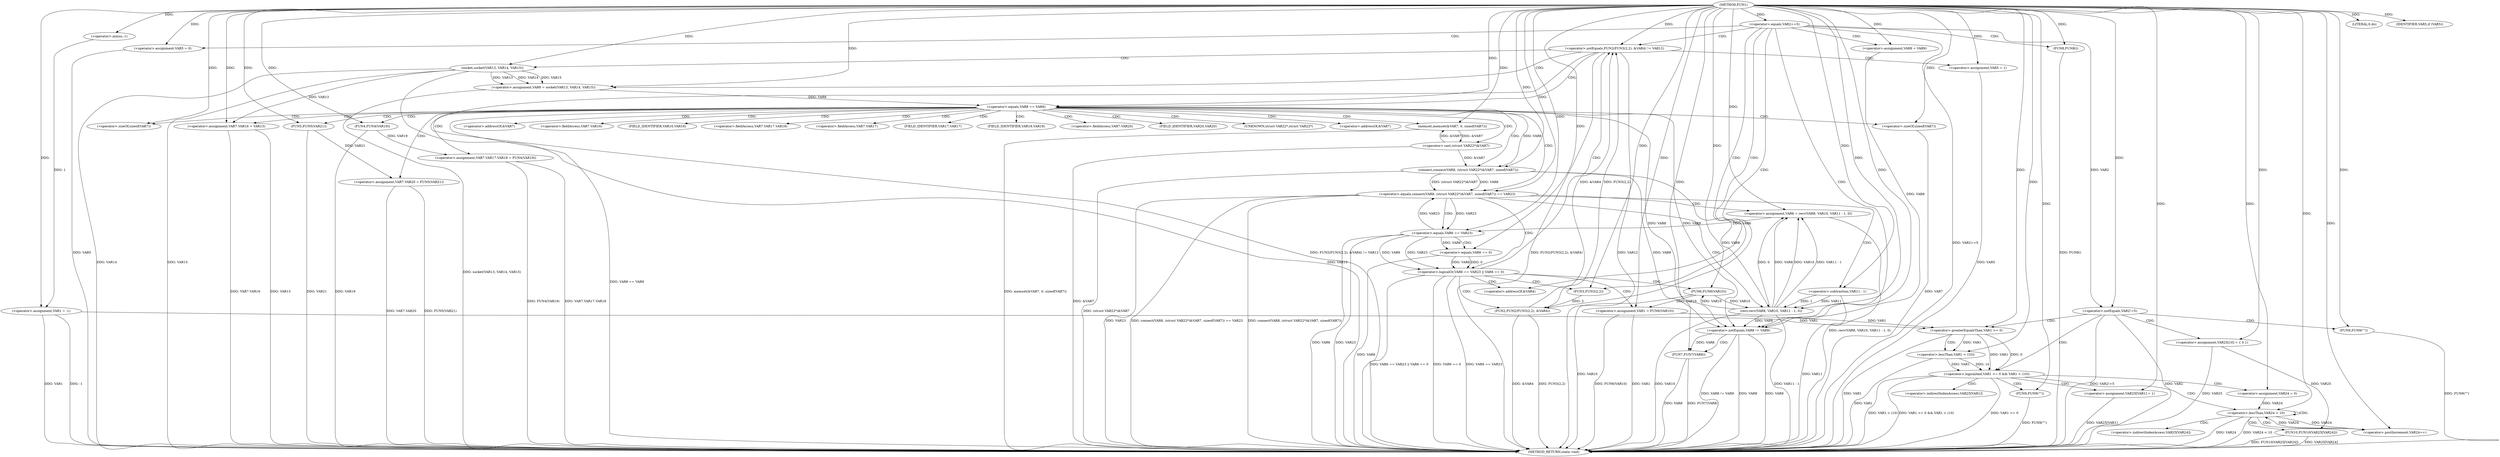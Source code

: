 digraph FUN1 {  
"1000100" [label = "(METHOD,FUN1)" ]
"1000272" [label = "(METHOD_RETURN,static void)" ]
"1000103" [label = "(<operator>.assignment,VAR1 = -1)" ]
"1000105" [label = "(<operator>.minus,-1)" ]
"1000108" [label = "(<operator>.equals,VAR2==5)" ]
"1000115" [label = "(<operator>.assignment,VAR5 = 0)" ]
"1000121" [label = "(<operator>.assignment,VAR8 = VAR9)" ]
"1000128" [label = "(<operator>.notEquals,FUN2(FUN3(2,2), &VAR4) != VAR12)" ]
"1000129" [label = "(FUN2,FUN2(FUN3(2,2), &VAR4))" ]
"1000130" [label = "(FUN3,FUN3(2,2))" ]
"1000138" [label = "(<operator>.assignment,VAR5 = 1)" ]
"1000141" [label = "(<operator>.assignment,VAR8 = socket(VAR13, VAR14, VAR15))" ]
"1000143" [label = "(socket,socket(VAR13, VAR14, VAR15))" ]
"1000148" [label = "(<operator>.equals,VAR8 == VAR9)" ]
"1000153" [label = "(memset,memset(&VAR7, 0, sizeof(VAR7)))" ]
"1000157" [label = "(<operator>.sizeOf,sizeof(VAR7))" ]
"1000159" [label = "(<operator>.assignment,VAR7.VAR16 = VAR13)" ]
"1000164" [label = "(<operator>.assignment,VAR7.VAR17.VAR18 = FUN4(VAR19))" ]
"1000170" [label = "(FUN4,FUN4(VAR19))" ]
"1000172" [label = "(<operator>.assignment,VAR7.VAR20 = FUN5(VAR21))" ]
"1000176" [label = "(FUN5,FUN5(VAR21))" ]
"1000179" [label = "(<operator>.equals,connect(VAR8, (struct VAR22*)&VAR7, sizeof(VAR7)) == VAR23)" ]
"1000180" [label = "(connect,connect(VAR8, (struct VAR22*)&VAR7, sizeof(VAR7)))" ]
"1000182" [label = "(<operator>.cast,(struct VAR22*)&VAR7)" ]
"1000186" [label = "(<operator>.sizeOf,sizeof(VAR7))" ]
"1000191" [label = "(<operator>.assignment,VAR6 = recv(VAR8, VAR10, VAR11 - 1, 0))" ]
"1000193" [label = "(recv,recv(VAR8, VAR10, VAR11 - 1, 0))" ]
"1000196" [label = "(<operator>.subtraction,VAR11 - 1)" ]
"1000201" [label = "(<operator>.logicalOr,VAR6 == VAR23 || VAR6 == 0)" ]
"1000202" [label = "(<operator>.equals,VAR6 == VAR23)" ]
"1000205" [label = "(<operator>.equals,VAR6 == 0)" ]
"1000210" [label = "(<operator>.assignment,VAR1 = FUN6(VAR10))" ]
"1000212" [label = "(FUN6,FUN6(VAR10))" ]
"1000214" [label = "(LITERAL,0,do)" ]
"1000216" [label = "(<operator>.notEquals,VAR8 != VAR9)" ]
"1000220" [label = "(FUN7,FUN7(VAR8))" ]
"1000223" [label = "(IDENTIFIER,VAR5,if (VAR5))" ]
"1000225" [label = "(FUN8,FUN8())" ]
"1000227" [label = "(<operator>.notEquals,VAR2!=5)" ]
"1000231" [label = "(FUN9,FUN9(\"\"))" ]
"1000238" [label = "(<operator>.assignment,VAR25[10] = { 0 })" ]
"1000241" [label = "(<operator>.logicalAnd,VAR1 >= 0 && VAR1 < (10))" ]
"1000242" [label = "(<operator>.greaterEqualsThan,VAR1 >= 0)" ]
"1000245" [label = "(<operator>.lessThan,VAR1 < (10))" ]
"1000249" [label = "(<operator>.assignment,VAR25[VAR1] = 1)" ]
"1000255" [label = "(<operator>.assignment,VAR24 = 0)" ]
"1000258" [label = "(<operator>.lessThan,VAR24 < 10)" ]
"1000261" [label = "(<operator>.postIncrement,VAR24++)" ]
"1000264" [label = "(FUN10,FUN10(VAR25[VAR24]))" ]
"1000270" [label = "(FUN9,FUN9(\"\"))" ]
"1000133" [label = "(<operator>.addressOf,&VAR4)" ]
"1000154" [label = "(<operator>.addressOf,&VAR7)" ]
"1000160" [label = "(<operator>.fieldAccess,VAR7.VAR16)" ]
"1000162" [label = "(FIELD_IDENTIFIER,VAR16,VAR16)" ]
"1000165" [label = "(<operator>.fieldAccess,VAR7.VAR17.VAR18)" ]
"1000166" [label = "(<operator>.fieldAccess,VAR7.VAR17)" ]
"1000168" [label = "(FIELD_IDENTIFIER,VAR17,VAR17)" ]
"1000169" [label = "(FIELD_IDENTIFIER,VAR18,VAR18)" ]
"1000173" [label = "(<operator>.fieldAccess,VAR7.VAR20)" ]
"1000175" [label = "(FIELD_IDENTIFIER,VAR20,VAR20)" ]
"1000183" [label = "(UNKNOWN,struct VAR22*,struct VAR22*)" ]
"1000184" [label = "(<operator>.addressOf,&VAR7)" ]
"1000250" [label = "(<operator>.indirectIndexAccess,VAR25[VAR1])" ]
"1000265" [label = "(<operator>.indirectIndexAccess,VAR25[VAR24])" ]
  "1000108" -> "1000272"  [ label = "DDG: VAR2==5"] 
  "1000216" -> "1000272"  [ label = "DDG: VAR8 != VAR9"] 
  "1000103" -> "1000272"  [ label = "DDG: -1"] 
  "1000153" -> "1000272"  [ label = "DDG: memset(&VAR7, 0, sizeof(VAR7))"] 
  "1000231" -> "1000272"  [ label = "DDG: FUN9(\"\")"] 
  "1000129" -> "1000272"  [ label = "DDG: &VAR4"] 
  "1000210" -> "1000272"  [ label = "DDG: FUN6(VAR10)"] 
  "1000196" -> "1000272"  [ label = "DDG: VAR11"] 
  "1000115" -> "1000272"  [ label = "DDG: VAR5"] 
  "1000180" -> "1000272"  [ label = "DDG: (struct VAR22*)&VAR7"] 
  "1000258" -> "1000272"  [ label = "DDG: VAR24"] 
  "1000179" -> "1000272"  [ label = "DDG: VAR23"] 
  "1000129" -> "1000272"  [ label = "DDG: FUN3(2,2)"] 
  "1000186" -> "1000272"  [ label = "DDG: VAR7"] 
  "1000225" -> "1000272"  [ label = "DDG: FUN8()"] 
  "1000220" -> "1000272"  [ label = "DDG: VAR8"] 
  "1000201" -> "1000272"  [ label = "DDG: VAR6 == VAR23 || VAR6 == 0"] 
  "1000227" -> "1000272"  [ label = "DDG: VAR2!=5"] 
  "1000238" -> "1000272"  [ label = "DDG: VAR25"] 
  "1000179" -> "1000272"  [ label = "DDG: connect(VAR8, (struct VAR22*)&VAR7, sizeof(VAR7)) == VAR23"] 
  "1000103" -> "1000272"  [ label = "DDG: VAR1"] 
  "1000216" -> "1000272"  [ label = "DDG: VAR8"] 
  "1000159" -> "1000272"  [ label = "DDG: VAR7.VAR16"] 
  "1000227" -> "1000272"  [ label = "DDG: VAR2"] 
  "1000205" -> "1000272"  [ label = "DDG: VAR6"] 
  "1000138" -> "1000272"  [ label = "DDG: VAR5"] 
  "1000193" -> "1000272"  [ label = "DDG: VAR10"] 
  "1000182" -> "1000272"  [ label = "DDG: &VAR7"] 
  "1000264" -> "1000272"  [ label = "DDG: VAR25[VAR24]"] 
  "1000128" -> "1000272"  [ label = "DDG: FUN2(FUN3(2,2), &VAR4)"] 
  "1000143" -> "1000272"  [ label = "DDG: VAR13"] 
  "1000179" -> "1000272"  [ label = "DDG: connect(VAR8, (struct VAR22*)&VAR7, sizeof(VAR7))"] 
  "1000264" -> "1000272"  [ label = "DDG: FUN10(VAR25[VAR24])"] 
  "1000216" -> "1000272"  [ label = "DDG: VAR9"] 
  "1000202" -> "1000272"  [ label = "DDG: VAR6"] 
  "1000258" -> "1000272"  [ label = "DDG: VAR24 < 10"] 
  "1000148" -> "1000272"  [ label = "DDG: VAR8 == VAR9"] 
  "1000172" -> "1000272"  [ label = "DDG: FUN5(VAR21)"] 
  "1000212" -> "1000272"  [ label = "DDG: VAR10"] 
  "1000128" -> "1000272"  [ label = "DDG: VAR12"] 
  "1000191" -> "1000272"  [ label = "DDG: recv(VAR8, VAR10, VAR11 - 1, 0)"] 
  "1000210" -> "1000272"  [ label = "DDG: VAR1"] 
  "1000172" -> "1000272"  [ label = "DDG: VAR7.VAR20"] 
  "1000141" -> "1000272"  [ label = "DDG: socket(VAR13, VAR14, VAR15)"] 
  "1000241" -> "1000272"  [ label = "DDG: VAR1 >= 0"] 
  "1000143" -> "1000272"  [ label = "DDG: VAR14"] 
  "1000220" -> "1000272"  [ label = "DDG: FUN7(VAR8)"] 
  "1000170" -> "1000272"  [ label = "DDG: VAR19"] 
  "1000176" -> "1000272"  [ label = "DDG: VAR21"] 
  "1000164" -> "1000272"  [ label = "DDG: FUN4(VAR19)"] 
  "1000270" -> "1000272"  [ label = "DDG: FUN9(\"\")"] 
  "1000128" -> "1000272"  [ label = "DDG: FUN2(FUN3(2,2), &VAR4) != VAR12"] 
  "1000249" -> "1000272"  [ label = "DDG: VAR25[VAR1]"] 
  "1000201" -> "1000272"  [ label = "DDG: VAR6 == 0"] 
  "1000241" -> "1000272"  [ label = "DDG: VAR1 < (10)"] 
  "1000159" -> "1000272"  [ label = "DDG: VAR13"] 
  "1000193" -> "1000272"  [ label = "DDG: VAR11 - 1"] 
  "1000245" -> "1000272"  [ label = "DDG: VAR1"] 
  "1000143" -> "1000272"  [ label = "DDG: VAR15"] 
  "1000241" -> "1000272"  [ label = "DDG: VAR1 >= 0 && VAR1 < (10)"] 
  "1000242" -> "1000272"  [ label = "DDG: VAR1"] 
  "1000201" -> "1000272"  [ label = "DDG: VAR6 == VAR23"] 
  "1000202" -> "1000272"  [ label = "DDG: VAR23"] 
  "1000164" -> "1000272"  [ label = "DDG: VAR7.VAR17.VAR18"] 
  "1000105" -> "1000103"  [ label = "DDG: 1"] 
  "1000100" -> "1000103"  [ label = "DDG: "] 
  "1000100" -> "1000105"  [ label = "DDG: "] 
  "1000100" -> "1000108"  [ label = "DDG: "] 
  "1000100" -> "1000115"  [ label = "DDG: "] 
  "1000100" -> "1000121"  [ label = "DDG: "] 
  "1000129" -> "1000128"  [ label = "DDG: FUN3(2,2)"] 
  "1000129" -> "1000128"  [ label = "DDG: &VAR4"] 
  "1000130" -> "1000129"  [ label = "DDG: 2"] 
  "1000100" -> "1000130"  [ label = "DDG: "] 
  "1000100" -> "1000128"  [ label = "DDG: "] 
  "1000100" -> "1000138"  [ label = "DDG: "] 
  "1000143" -> "1000141"  [ label = "DDG: VAR13"] 
  "1000143" -> "1000141"  [ label = "DDG: VAR14"] 
  "1000143" -> "1000141"  [ label = "DDG: VAR15"] 
  "1000100" -> "1000141"  [ label = "DDG: "] 
  "1000100" -> "1000143"  [ label = "DDG: "] 
  "1000141" -> "1000148"  [ label = "DDG: VAR8"] 
  "1000100" -> "1000148"  [ label = "DDG: "] 
  "1000182" -> "1000153"  [ label = "DDG: &VAR7"] 
  "1000100" -> "1000153"  [ label = "DDG: "] 
  "1000100" -> "1000157"  [ label = "DDG: "] 
  "1000143" -> "1000159"  [ label = "DDG: VAR13"] 
  "1000100" -> "1000159"  [ label = "DDG: "] 
  "1000170" -> "1000164"  [ label = "DDG: VAR19"] 
  "1000100" -> "1000170"  [ label = "DDG: "] 
  "1000176" -> "1000172"  [ label = "DDG: VAR21"] 
  "1000100" -> "1000176"  [ label = "DDG: "] 
  "1000180" -> "1000179"  [ label = "DDG: VAR8"] 
  "1000180" -> "1000179"  [ label = "DDG: (struct VAR22*)&VAR7"] 
  "1000148" -> "1000180"  [ label = "DDG: VAR8"] 
  "1000100" -> "1000180"  [ label = "DDG: "] 
  "1000182" -> "1000180"  [ label = "DDG: &VAR7"] 
  "1000153" -> "1000182"  [ label = "DDG: &VAR7"] 
  "1000100" -> "1000186"  [ label = "DDG: "] 
  "1000202" -> "1000179"  [ label = "DDG: VAR23"] 
  "1000100" -> "1000179"  [ label = "DDG: "] 
  "1000193" -> "1000191"  [ label = "DDG: VAR8"] 
  "1000193" -> "1000191"  [ label = "DDG: VAR10"] 
  "1000193" -> "1000191"  [ label = "DDG: VAR11 - 1"] 
  "1000193" -> "1000191"  [ label = "DDG: 0"] 
  "1000100" -> "1000191"  [ label = "DDG: "] 
  "1000180" -> "1000193"  [ label = "DDG: VAR8"] 
  "1000100" -> "1000193"  [ label = "DDG: "] 
  "1000212" -> "1000193"  [ label = "DDG: VAR10"] 
  "1000196" -> "1000193"  [ label = "DDG: VAR11"] 
  "1000196" -> "1000193"  [ label = "DDG: 1"] 
  "1000100" -> "1000196"  [ label = "DDG: "] 
  "1000202" -> "1000201"  [ label = "DDG: VAR6"] 
  "1000202" -> "1000201"  [ label = "DDG: VAR23"] 
  "1000191" -> "1000202"  [ label = "DDG: VAR6"] 
  "1000100" -> "1000202"  [ label = "DDG: "] 
  "1000179" -> "1000202"  [ label = "DDG: VAR23"] 
  "1000205" -> "1000201"  [ label = "DDG: VAR6"] 
  "1000205" -> "1000201"  [ label = "DDG: 0"] 
  "1000202" -> "1000205"  [ label = "DDG: VAR6"] 
  "1000100" -> "1000205"  [ label = "DDG: "] 
  "1000212" -> "1000210"  [ label = "DDG: VAR10"] 
  "1000100" -> "1000210"  [ label = "DDG: "] 
  "1000193" -> "1000212"  [ label = "DDG: VAR10"] 
  "1000100" -> "1000212"  [ label = "DDG: "] 
  "1000100" -> "1000214"  [ label = "DDG: "] 
  "1000193" -> "1000216"  [ label = "DDG: VAR8"] 
  "1000180" -> "1000216"  [ label = "DDG: VAR8"] 
  "1000148" -> "1000216"  [ label = "DDG: VAR8"] 
  "1000121" -> "1000216"  [ label = "DDG: VAR8"] 
  "1000100" -> "1000216"  [ label = "DDG: "] 
  "1000148" -> "1000216"  [ label = "DDG: VAR9"] 
  "1000216" -> "1000220"  [ label = "DDG: VAR8"] 
  "1000100" -> "1000220"  [ label = "DDG: "] 
  "1000100" -> "1000223"  [ label = "DDG: "] 
  "1000100" -> "1000225"  [ label = "DDG: "] 
  "1000108" -> "1000227"  [ label = "DDG: VAR2"] 
  "1000100" -> "1000227"  [ label = "DDG: "] 
  "1000100" -> "1000231"  [ label = "DDG: "] 
  "1000100" -> "1000238"  [ label = "DDG: "] 
  "1000242" -> "1000241"  [ label = "DDG: VAR1"] 
  "1000242" -> "1000241"  [ label = "DDG: 0"] 
  "1000103" -> "1000242"  [ label = "DDG: VAR1"] 
  "1000210" -> "1000242"  [ label = "DDG: VAR1"] 
  "1000100" -> "1000242"  [ label = "DDG: "] 
  "1000245" -> "1000241"  [ label = "DDG: VAR1"] 
  "1000245" -> "1000241"  [ label = "DDG: 10"] 
  "1000242" -> "1000245"  [ label = "DDG: VAR1"] 
  "1000100" -> "1000245"  [ label = "DDG: "] 
  "1000100" -> "1000249"  [ label = "DDG: "] 
  "1000100" -> "1000255"  [ label = "DDG: "] 
  "1000261" -> "1000258"  [ label = "DDG: VAR24"] 
  "1000255" -> "1000258"  [ label = "DDG: VAR24"] 
  "1000100" -> "1000258"  [ label = "DDG: "] 
  "1000258" -> "1000261"  [ label = "DDG: VAR24"] 
  "1000100" -> "1000261"  [ label = "DDG: "] 
  "1000238" -> "1000264"  [ label = "DDG: VAR25"] 
  "1000100" -> "1000270"  [ label = "DDG: "] 
  "1000108" -> "1000128"  [ label = "CDG: "] 
  "1000108" -> "1000133"  [ label = "CDG: "] 
  "1000108" -> "1000216"  [ label = "CDG: "] 
  "1000108" -> "1000130"  [ label = "CDG: "] 
  "1000108" -> "1000121"  [ label = "CDG: "] 
  "1000108" -> "1000129"  [ label = "CDG: "] 
  "1000108" -> "1000115"  [ label = "CDG: "] 
  "1000108" -> "1000225"  [ label = "CDG: "] 
  "1000128" -> "1000141"  [ label = "CDG: "] 
  "1000128" -> "1000148"  [ label = "CDG: "] 
  "1000128" -> "1000138"  [ label = "CDG: "] 
  "1000128" -> "1000143"  [ label = "CDG: "] 
  "1000148" -> "1000164"  [ label = "CDG: "] 
  "1000148" -> "1000182"  [ label = "CDG: "] 
  "1000148" -> "1000166"  [ label = "CDG: "] 
  "1000148" -> "1000180"  [ label = "CDG: "] 
  "1000148" -> "1000183"  [ label = "CDG: "] 
  "1000148" -> "1000165"  [ label = "CDG: "] 
  "1000148" -> "1000157"  [ label = "CDG: "] 
  "1000148" -> "1000175"  [ label = "CDG: "] 
  "1000148" -> "1000154"  [ label = "CDG: "] 
  "1000148" -> "1000160"  [ label = "CDG: "] 
  "1000148" -> "1000179"  [ label = "CDG: "] 
  "1000148" -> "1000176"  [ label = "CDG: "] 
  "1000148" -> "1000153"  [ label = "CDG: "] 
  "1000148" -> "1000186"  [ label = "CDG: "] 
  "1000148" -> "1000172"  [ label = "CDG: "] 
  "1000148" -> "1000169"  [ label = "CDG: "] 
  "1000148" -> "1000168"  [ label = "CDG: "] 
  "1000148" -> "1000159"  [ label = "CDG: "] 
  "1000148" -> "1000173"  [ label = "CDG: "] 
  "1000148" -> "1000170"  [ label = "CDG: "] 
  "1000148" -> "1000184"  [ label = "CDG: "] 
  "1000148" -> "1000162"  [ label = "CDG: "] 
  "1000179" -> "1000191"  [ label = "CDG: "] 
  "1000179" -> "1000201"  [ label = "CDG: "] 
  "1000179" -> "1000196"  [ label = "CDG: "] 
  "1000179" -> "1000202"  [ label = "CDG: "] 
  "1000179" -> "1000193"  [ label = "CDG: "] 
  "1000201" -> "1000210"  [ label = "CDG: "] 
  "1000201" -> "1000212"  [ label = "CDG: "] 
  "1000201" -> "1000128"  [ label = "CDG: "] 
  "1000201" -> "1000133"  [ label = "CDG: "] 
  "1000201" -> "1000130"  [ label = "CDG: "] 
  "1000201" -> "1000129"  [ label = "CDG: "] 
  "1000202" -> "1000205"  [ label = "CDG: "] 
  "1000216" -> "1000220"  [ label = "CDG: "] 
  "1000227" -> "1000238"  [ label = "CDG: "] 
  "1000227" -> "1000242"  [ label = "CDG: "] 
  "1000227" -> "1000231"  [ label = "CDG: "] 
  "1000227" -> "1000241"  [ label = "CDG: "] 
  "1000241" -> "1000258"  [ label = "CDG: "] 
  "1000241" -> "1000255"  [ label = "CDG: "] 
  "1000241" -> "1000250"  [ label = "CDG: "] 
  "1000241" -> "1000270"  [ label = "CDG: "] 
  "1000241" -> "1000249"  [ label = "CDG: "] 
  "1000242" -> "1000245"  [ label = "CDG: "] 
  "1000258" -> "1000258"  [ label = "CDG: "] 
  "1000258" -> "1000261"  [ label = "CDG: "] 
  "1000258" -> "1000265"  [ label = "CDG: "] 
  "1000258" -> "1000264"  [ label = "CDG: "] 
}
